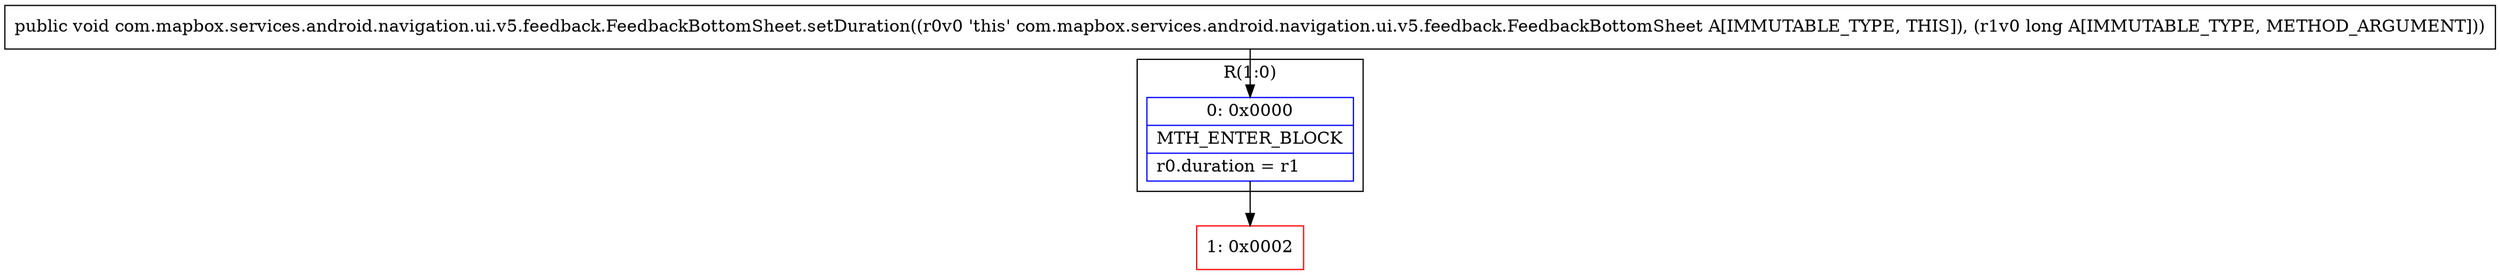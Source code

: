 digraph "CFG forcom.mapbox.services.android.navigation.ui.v5.feedback.FeedbackBottomSheet.setDuration(J)V" {
subgraph cluster_Region_1800475249 {
label = "R(1:0)";
node [shape=record,color=blue];
Node_0 [shape=record,label="{0\:\ 0x0000|MTH_ENTER_BLOCK\l|r0.duration = r1\l}"];
}
Node_1 [shape=record,color=red,label="{1\:\ 0x0002}"];
MethodNode[shape=record,label="{public void com.mapbox.services.android.navigation.ui.v5.feedback.FeedbackBottomSheet.setDuration((r0v0 'this' com.mapbox.services.android.navigation.ui.v5.feedback.FeedbackBottomSheet A[IMMUTABLE_TYPE, THIS]), (r1v0 long A[IMMUTABLE_TYPE, METHOD_ARGUMENT])) }"];
MethodNode -> Node_0;
Node_0 -> Node_1;
}

